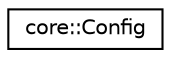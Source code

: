 digraph "Graphical Class Hierarchy"
{
 // LATEX_PDF_SIZE
  edge [fontname="Helvetica",fontsize="10",labelfontname="Helvetica",labelfontsize="10"];
  node [fontname="Helvetica",fontsize="10",shape=record];
  rankdir="LR";
  Node0 [label="core::Config",height=0.2,width=0.4,color="black", fillcolor="white", style="filled",URL="$classcore_1_1Config.html",tooltip=" "];
}
